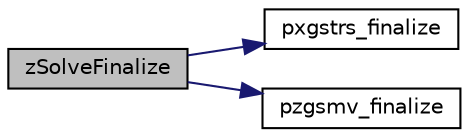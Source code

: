 digraph "zSolveFinalize"
{
 // LATEX_PDF_SIZE
  edge [fontname="Helvetica",fontsize="10",labelfontname="Helvetica",labelfontsize="10"];
  node [fontname="Helvetica",fontsize="10",shape=record];
  rankdir="LR";
  Node1 [label="zSolveFinalize",height=0.2,width=0.4,color="black", fillcolor="grey75", style="filled", fontcolor="black",tooltip="Release the resources used for the solution phase."];
  Node1 -> Node2 [color="midnightblue",fontsize="10",style="solid",fontname="Helvetica"];
  Node2 [label="pxgstrs_finalize",height=0.2,width=0.4,color="black", fillcolor="white", style="filled",URL="$superlu__ddefs_8h.html#aabf0cd62d7253981c2c07b46b728b44d",tooltip=" "];
  Node1 -> Node3 [color="midnightblue",fontsize="10",style="solid",fontname="Helvetica"];
  Node3 [label="pzgsmv_finalize",height=0.2,width=0.4,color="black", fillcolor="white", style="filled",URL="$SRC_2pzgsmv_8c.html#ad8572eace2d18cb27ef53ab1193c1371",tooltip=" "];
}
